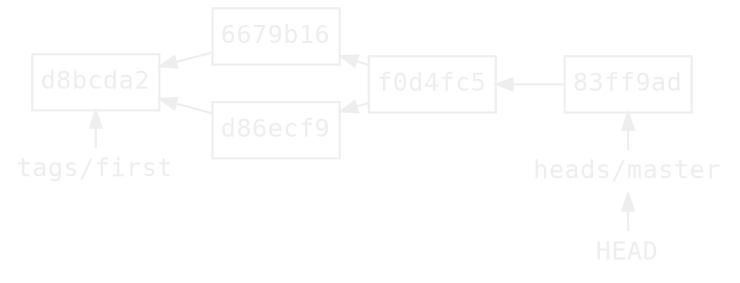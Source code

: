 digraph branch {
    bgcolor = transparent
    color = white
    rankdir = RL
    ranksep = 0.2
    node [fontname=monospace, fontsize=12, fontcolor="#eeeeee",
          margin="0.06,0.1", height=0, color="#eeeeee"]
    edge [fontcolor="#eeeeee", color="#eeeeee", arrowsize=0.8]

    node [shape=box, labeldistance=0.2]
    "d8bcda2"
    "6679b16"
    "d86ecf9"
    "f0d4fc5"
    "83ff9ad"

    node [shape=none, margin=0.05, height=0]
    HEAD
    master [label="heads/master"]
    first [label="tags/first"]

    "6679b16" -> "d8bcda2"
    "d86ecf9" -> "d8bcda2"
    "f0d4fc5" -> "6679b16"
    "f0d4fc5" -> "d86ecf9"
    "83ff9ad" -> "f0d4fc5"

    {
        rank = same
        first -> "d8bcda2" [constraint=false]
    }

    {
        rank = same
        HEAD -> master [constraint=false]
        master -> "83ff9ad" [constraint=false]
    }
}
